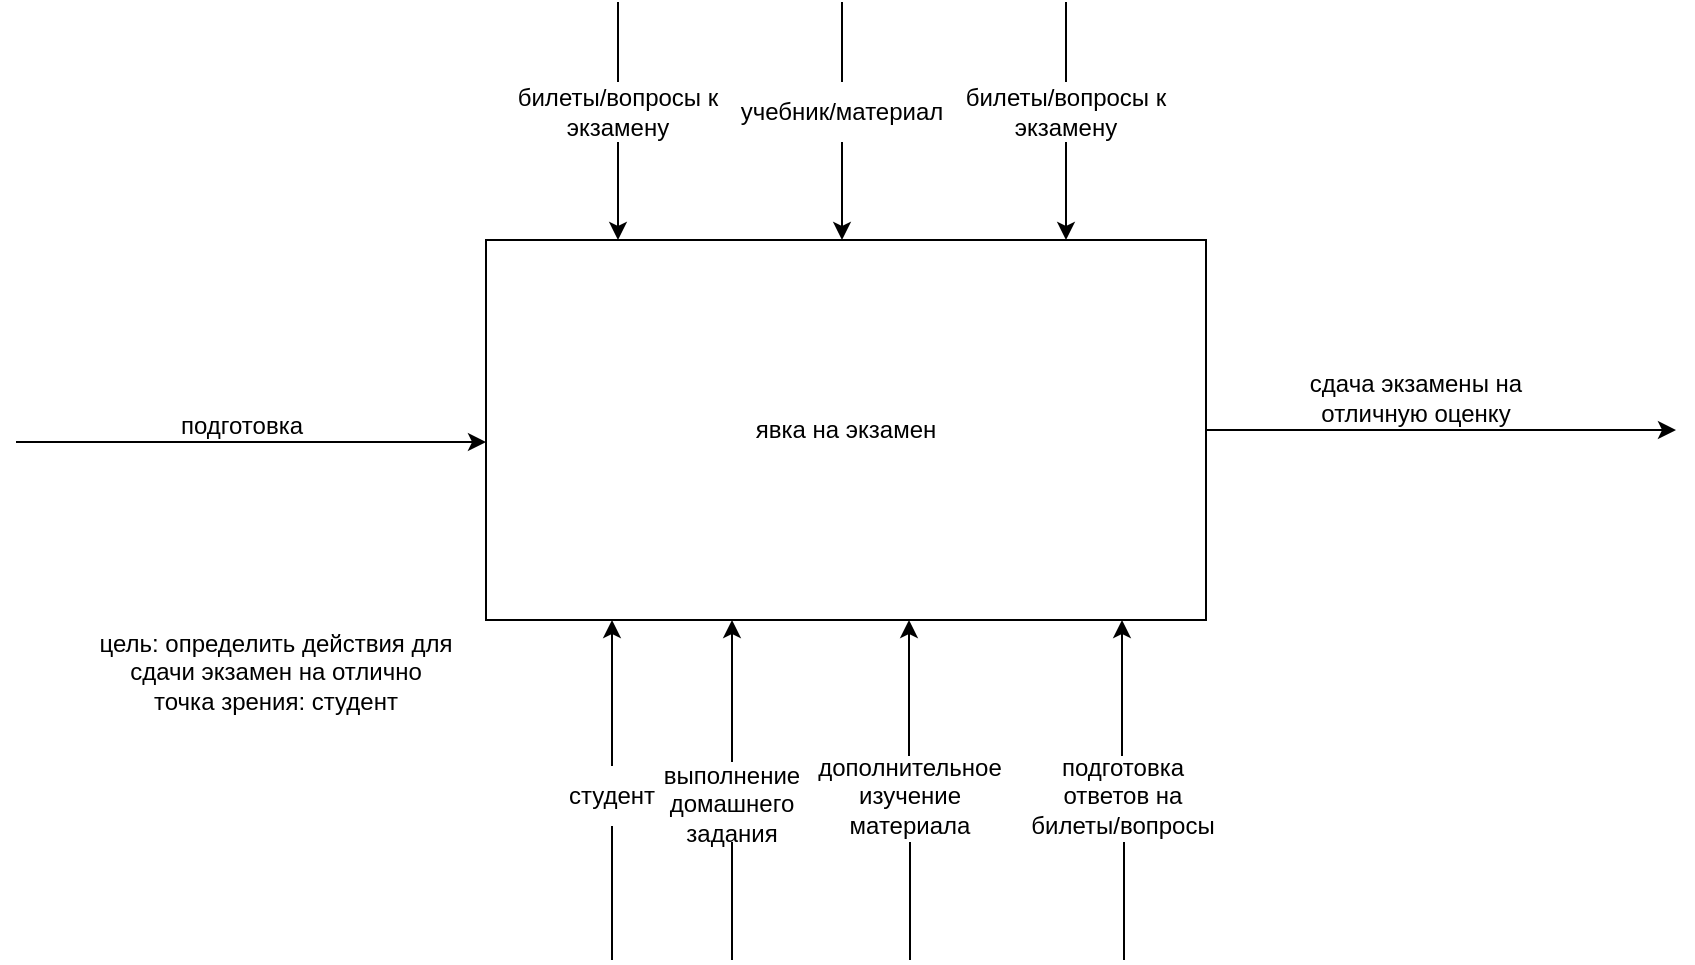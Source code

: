 <mxfile version="20.6.0" type="github"><diagram id="dpDB496MdV0Pwvy1QMzg" name="Страница 1"><mxGraphModel dx="1391" dy="677" grid="1" gridSize="10" guides="1" tooltips="1" connect="1" arrows="1" fold="1" page="1" pageScale="1" pageWidth="1169" pageHeight="827" math="0" shadow="0"><root><mxCell id="0"/><mxCell id="1" parent="0"/><mxCell id="_mnoi_lHUCkkC4LsSCRG-1" value="явка на экзамен" style="rounded=0;whiteSpace=wrap;html=1;" parent="1" vertex="1"><mxGeometry x="405" y="319" width="360" height="190" as="geometry"/></mxCell><mxCell id="_mnoi_lHUCkkC4LsSCRG-4" value="" style="endArrow=classic;html=1;rounded=0;" parent="1" source="_mnoi_lHUCkkC4LsSCRG-1" edge="1"><mxGeometry width="50" height="50" relative="1" as="geometry"><mxPoint x="770" y="440" as="sourcePoint"/><mxPoint x="1000" y="414" as="targetPoint"/></mxGeometry></mxCell><mxCell id="_mnoi_lHUCkkC4LsSCRG-5" value="сдача экзамены на отличную оценку" style="text;html=1;strokeColor=none;fillColor=none;align=center;verticalAlign=middle;whiteSpace=wrap;rounded=0;" parent="1" vertex="1"><mxGeometry x="800" y="383" width="140" height="30" as="geometry"/></mxCell><mxCell id="_mnoi_lHUCkkC4LsSCRG-6" value="" style="endArrow=classic;html=1;rounded=0;" parent="1" edge="1"><mxGeometry width="50" height="50" relative="1" as="geometry"><mxPoint x="170" y="420" as="sourcePoint"/><mxPoint x="405" y="420" as="targetPoint"/></mxGeometry></mxCell><mxCell id="_mnoi_lHUCkkC4LsSCRG-7" value="подготовка" style="text;html=1;strokeColor=none;fillColor=none;align=center;verticalAlign=middle;whiteSpace=wrap;rounded=0;" parent="1" vertex="1"><mxGeometry x="243" y="397" width="80" height="30" as="geometry"/></mxCell><mxCell id="_mnoi_lHUCkkC4LsSCRG-8" value="" style="endArrow=classic;html=1;rounded=0;startArrow=none;" parent="1" source="_mnoi_lHUCkkC4LsSCRG-9" edge="1"><mxGeometry width="50" height="50" relative="1" as="geometry"><mxPoint x="468" y="679" as="sourcePoint"/><mxPoint x="468" y="509" as="targetPoint"/></mxGeometry></mxCell><mxCell id="_mnoi_lHUCkkC4LsSCRG-10" value="" style="endArrow=classic;html=1;rounded=0;startArrow=none;" parent="1" edge="1"><mxGeometry width="50" height="50" relative="1" as="geometry"><mxPoint x="528" y="580" as="sourcePoint"/><mxPoint x="528" y="509" as="targetPoint"/></mxGeometry></mxCell><mxCell id="_mnoi_lHUCkkC4LsSCRG-11" value="выполнение домашнего задания" style="text;html=1;strokeColor=none;fillColor=none;align=center;verticalAlign=middle;whiteSpace=wrap;rounded=0;" parent="1" vertex="1"><mxGeometry x="498" y="586" width="60" height="30" as="geometry"/></mxCell><mxCell id="_mnoi_lHUCkkC4LsSCRG-12" value="" style="endArrow=none;html=1;rounded=0;" parent="1" edge="1"><mxGeometry width="50" height="50" relative="1" as="geometry"><mxPoint x="528" y="679" as="sourcePoint"/><mxPoint x="528" y="620" as="targetPoint"/></mxGeometry></mxCell><mxCell id="_mnoi_lHUCkkC4LsSCRG-13" value="дополнительное изучение материала" style="text;html=1;strokeColor=none;fillColor=none;align=center;verticalAlign=middle;whiteSpace=wrap;rounded=0;" parent="1" vertex="1"><mxGeometry x="587" y="582" width="60" height="30" as="geometry"/></mxCell><mxCell id="_mnoi_lHUCkkC4LsSCRG-14" value="" style="endArrow=none;html=1;rounded=0;" parent="1" edge="1"><mxGeometry width="50" height="50" relative="1" as="geometry"><mxPoint x="617" y="679" as="sourcePoint"/><mxPoint x="617" y="620" as="targetPoint"/></mxGeometry></mxCell><mxCell id="_mnoi_lHUCkkC4LsSCRG-15" value="" style="endArrow=classic;html=1;rounded=0;startArrow=none;" parent="1" edge="1"><mxGeometry width="50" height="50" relative="1" as="geometry"><mxPoint x="616.5" y="577" as="sourcePoint"/><mxPoint x="616.5" y="509" as="targetPoint"/></mxGeometry></mxCell><mxCell id="_mnoi_lHUCkkC4LsSCRG-16" value="подготовка ответов на билеты/вопросы" style="text;html=1;strokeColor=none;fillColor=none;align=center;verticalAlign=middle;whiteSpace=wrap;rounded=0;" parent="1" vertex="1"><mxGeometry x="671" y="582" width="105" height="30" as="geometry"/></mxCell><mxCell id="_mnoi_lHUCkkC4LsSCRG-17" value="" style="endArrow=none;html=1;rounded=0;" parent="1" edge="1"><mxGeometry width="50" height="50" relative="1" as="geometry"><mxPoint x="724" y="679" as="sourcePoint"/><mxPoint x="724" y="620" as="targetPoint"/></mxGeometry></mxCell><mxCell id="_mnoi_lHUCkkC4LsSCRG-18" value="" style="endArrow=classic;html=1;rounded=0;startArrow=none;" parent="1" edge="1"><mxGeometry width="50" height="50" relative="1" as="geometry"><mxPoint x="723" y="577" as="sourcePoint"/><mxPoint x="723" y="509" as="targetPoint"/></mxGeometry></mxCell><mxCell id="_mnoi_lHUCkkC4LsSCRG-19" value="" style="endArrow=classic;html=1;rounded=0;startArrow=none;" parent="1" source="_mnoi_lHUCkkC4LsSCRG-20" edge="1"><mxGeometry width="50" height="50" relative="1" as="geometry"><mxPoint x="471" y="200" as="sourcePoint"/><mxPoint x="471" y="319" as="targetPoint"/></mxGeometry></mxCell><mxCell id="_mnoi_lHUCkkC4LsSCRG-20" value="билеты/вопросы к экзамену" style="text;html=1;strokeColor=none;fillColor=none;align=center;verticalAlign=middle;whiteSpace=wrap;rounded=0;" parent="1" vertex="1"><mxGeometry x="415" y="240" width="112" height="30" as="geometry"/></mxCell><mxCell id="_mnoi_lHUCkkC4LsSCRG-21" value="" style="endArrow=none;html=1;rounded=0;" parent="1" target="_mnoi_lHUCkkC4LsSCRG-20" edge="1"><mxGeometry width="50" height="50" relative="1" as="geometry"><mxPoint x="471" y="200" as="sourcePoint"/><mxPoint x="471" y="319" as="targetPoint"/></mxGeometry></mxCell><mxCell id="_mnoi_lHUCkkC4LsSCRG-22" value="" style="endArrow=classic;html=1;rounded=0;startArrow=none;" parent="1" source="_mnoi_lHUCkkC4LsSCRG-23" edge="1"><mxGeometry width="50" height="50" relative="1" as="geometry"><mxPoint x="583" y="200" as="sourcePoint"/><mxPoint x="583" y="319" as="targetPoint"/></mxGeometry></mxCell><mxCell id="_mnoi_lHUCkkC4LsSCRG-23" value="учебник/материал" style="text;html=1;strokeColor=none;fillColor=none;align=center;verticalAlign=middle;whiteSpace=wrap;rounded=0;" parent="1" vertex="1"><mxGeometry x="527" y="240" width="112" height="30" as="geometry"/></mxCell><mxCell id="_mnoi_lHUCkkC4LsSCRG-24" value="" style="endArrow=none;html=1;rounded=0;" parent="1" target="_mnoi_lHUCkkC4LsSCRG-23" edge="1"><mxGeometry width="50" height="50" relative="1" as="geometry"><mxPoint x="583" y="200" as="sourcePoint"/><mxPoint x="583" y="319" as="targetPoint"/></mxGeometry></mxCell><mxCell id="_mnoi_lHUCkkC4LsSCRG-25" value="" style="endArrow=classic;html=1;rounded=0;startArrow=none;" parent="1" source="_mnoi_lHUCkkC4LsSCRG-26" edge="1"><mxGeometry width="50" height="50" relative="1" as="geometry"><mxPoint x="695" y="200" as="sourcePoint"/><mxPoint x="695" y="319" as="targetPoint"/></mxGeometry></mxCell><mxCell id="_mnoi_lHUCkkC4LsSCRG-26" value="билеты/вопросы к экзамену" style="text;html=1;strokeColor=none;fillColor=none;align=center;verticalAlign=middle;whiteSpace=wrap;rounded=0;" parent="1" vertex="1"><mxGeometry x="639" y="240" width="112" height="30" as="geometry"/></mxCell><mxCell id="_mnoi_lHUCkkC4LsSCRG-27" value="" style="endArrow=none;html=1;rounded=0;" parent="1" target="_mnoi_lHUCkkC4LsSCRG-26" edge="1"><mxGeometry width="50" height="50" relative="1" as="geometry"><mxPoint x="695" y="200" as="sourcePoint"/><mxPoint x="695" y="319" as="targetPoint"/></mxGeometry></mxCell><mxCell id="_mnoi_lHUCkkC4LsSCRG-9" value="студент" style="text;html=1;strokeColor=none;fillColor=none;align=center;verticalAlign=middle;whiteSpace=wrap;rounded=0;" parent="1" vertex="1"><mxGeometry x="438" y="582" width="60" height="30" as="geometry"/></mxCell><mxCell id="_mnoi_lHUCkkC4LsSCRG-28" value="" style="endArrow=none;html=1;rounded=0;" parent="1" target="_mnoi_lHUCkkC4LsSCRG-9" edge="1"><mxGeometry width="50" height="50" relative="1" as="geometry"><mxPoint x="468" y="679" as="sourcePoint"/><mxPoint x="468" y="509" as="targetPoint"/></mxGeometry></mxCell><mxCell id="_mnoi_lHUCkkC4LsSCRG-29" value="цель: определить действия для сдачи экзамен на отлично&lt;br&gt;точка зрения: студент" style="text;html=1;strokeColor=none;fillColor=none;align=center;verticalAlign=middle;whiteSpace=wrap;rounded=0;" parent="1" vertex="1"><mxGeometry x="210" y="500" width="180" height="70" as="geometry"/></mxCell></root></mxGraphModel></diagram></mxfile>